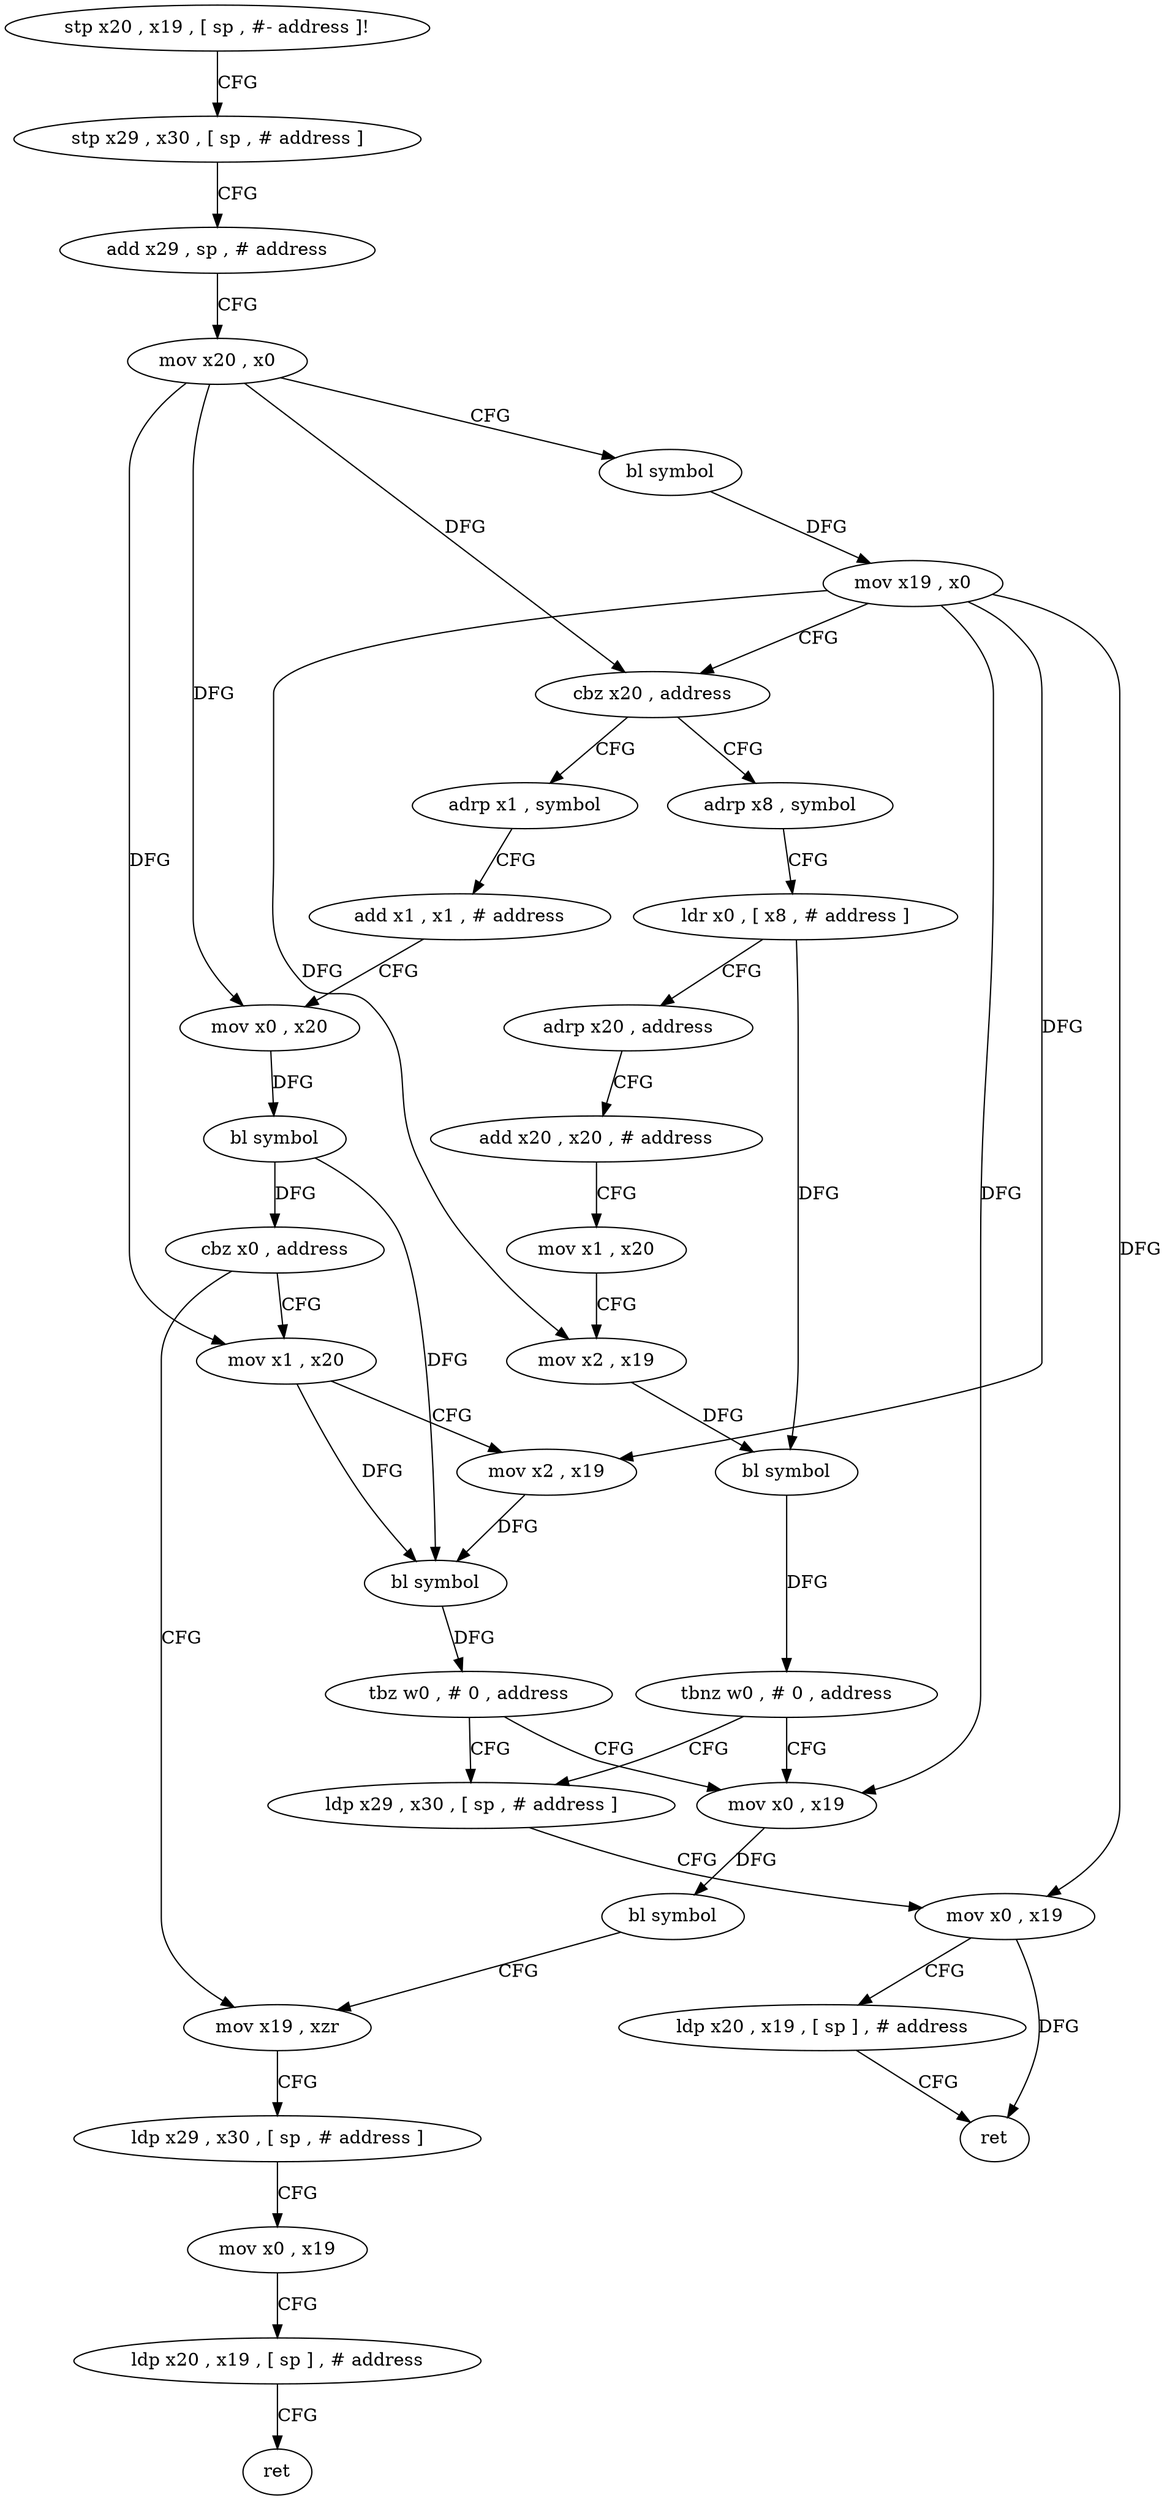 digraph "func" {
"4213196" [label = "stp x20 , x19 , [ sp , #- address ]!" ]
"4213200" [label = "stp x29 , x30 , [ sp , # address ]" ]
"4213204" [label = "add x29 , sp , # address" ]
"4213208" [label = "mov x20 , x0" ]
"4213212" [label = "bl symbol" ]
"4213216" [label = "mov x19 , x0" ]
"4213220" [label = "cbz x20 , address" ]
"4213276" [label = "adrp x8 , symbol" ]
"4213224" [label = "adrp x1 , symbol" ]
"4213280" [label = "ldr x0 , [ x8 , # address ]" ]
"4213284" [label = "adrp x20 , address" ]
"4213288" [label = "add x20 , x20 , # address" ]
"4213292" [label = "mov x1 , x20" ]
"4213296" [label = "mov x2 , x19" ]
"4213300" [label = "bl symbol" ]
"4213304" [label = "tbnz w0 , # 0 , address" ]
"4213260" [label = "ldp x29 , x30 , [ sp , # address ]" ]
"4213308" [label = "mov x0 , x19" ]
"4213228" [label = "add x1 , x1 , # address" ]
"4213232" [label = "mov x0 , x20" ]
"4213236" [label = "bl symbol" ]
"4213240" [label = "cbz x0 , address" ]
"4213316" [label = "mov x19 , xzr" ]
"4213244" [label = "mov x1 , x20" ]
"4213264" [label = "mov x0 , x19" ]
"4213268" [label = "ldp x20 , x19 , [ sp ] , # address" ]
"4213272" [label = "ret" ]
"4213312" [label = "bl symbol" ]
"4213320" [label = "ldp x29 , x30 , [ sp , # address ]" ]
"4213324" [label = "mov x0 , x19" ]
"4213328" [label = "ldp x20 , x19 , [ sp ] , # address" ]
"4213332" [label = "ret" ]
"4213248" [label = "mov x2 , x19" ]
"4213252" [label = "bl symbol" ]
"4213256" [label = "tbz w0 , # 0 , address" ]
"4213196" -> "4213200" [ label = "CFG" ]
"4213200" -> "4213204" [ label = "CFG" ]
"4213204" -> "4213208" [ label = "CFG" ]
"4213208" -> "4213212" [ label = "CFG" ]
"4213208" -> "4213220" [ label = "DFG" ]
"4213208" -> "4213232" [ label = "DFG" ]
"4213208" -> "4213244" [ label = "DFG" ]
"4213212" -> "4213216" [ label = "DFG" ]
"4213216" -> "4213220" [ label = "CFG" ]
"4213216" -> "4213296" [ label = "DFG" ]
"4213216" -> "4213264" [ label = "DFG" ]
"4213216" -> "4213308" [ label = "DFG" ]
"4213216" -> "4213248" [ label = "DFG" ]
"4213220" -> "4213276" [ label = "CFG" ]
"4213220" -> "4213224" [ label = "CFG" ]
"4213276" -> "4213280" [ label = "CFG" ]
"4213224" -> "4213228" [ label = "CFG" ]
"4213280" -> "4213284" [ label = "CFG" ]
"4213280" -> "4213300" [ label = "DFG" ]
"4213284" -> "4213288" [ label = "CFG" ]
"4213288" -> "4213292" [ label = "CFG" ]
"4213292" -> "4213296" [ label = "CFG" ]
"4213296" -> "4213300" [ label = "DFG" ]
"4213300" -> "4213304" [ label = "DFG" ]
"4213304" -> "4213260" [ label = "CFG" ]
"4213304" -> "4213308" [ label = "CFG" ]
"4213260" -> "4213264" [ label = "CFG" ]
"4213308" -> "4213312" [ label = "DFG" ]
"4213228" -> "4213232" [ label = "CFG" ]
"4213232" -> "4213236" [ label = "DFG" ]
"4213236" -> "4213240" [ label = "DFG" ]
"4213236" -> "4213252" [ label = "DFG" ]
"4213240" -> "4213316" [ label = "CFG" ]
"4213240" -> "4213244" [ label = "CFG" ]
"4213316" -> "4213320" [ label = "CFG" ]
"4213244" -> "4213248" [ label = "CFG" ]
"4213244" -> "4213252" [ label = "DFG" ]
"4213264" -> "4213268" [ label = "CFG" ]
"4213264" -> "4213272" [ label = "DFG" ]
"4213268" -> "4213272" [ label = "CFG" ]
"4213312" -> "4213316" [ label = "CFG" ]
"4213320" -> "4213324" [ label = "CFG" ]
"4213324" -> "4213328" [ label = "CFG" ]
"4213328" -> "4213332" [ label = "CFG" ]
"4213248" -> "4213252" [ label = "DFG" ]
"4213252" -> "4213256" [ label = "DFG" ]
"4213256" -> "4213308" [ label = "CFG" ]
"4213256" -> "4213260" [ label = "CFG" ]
}
